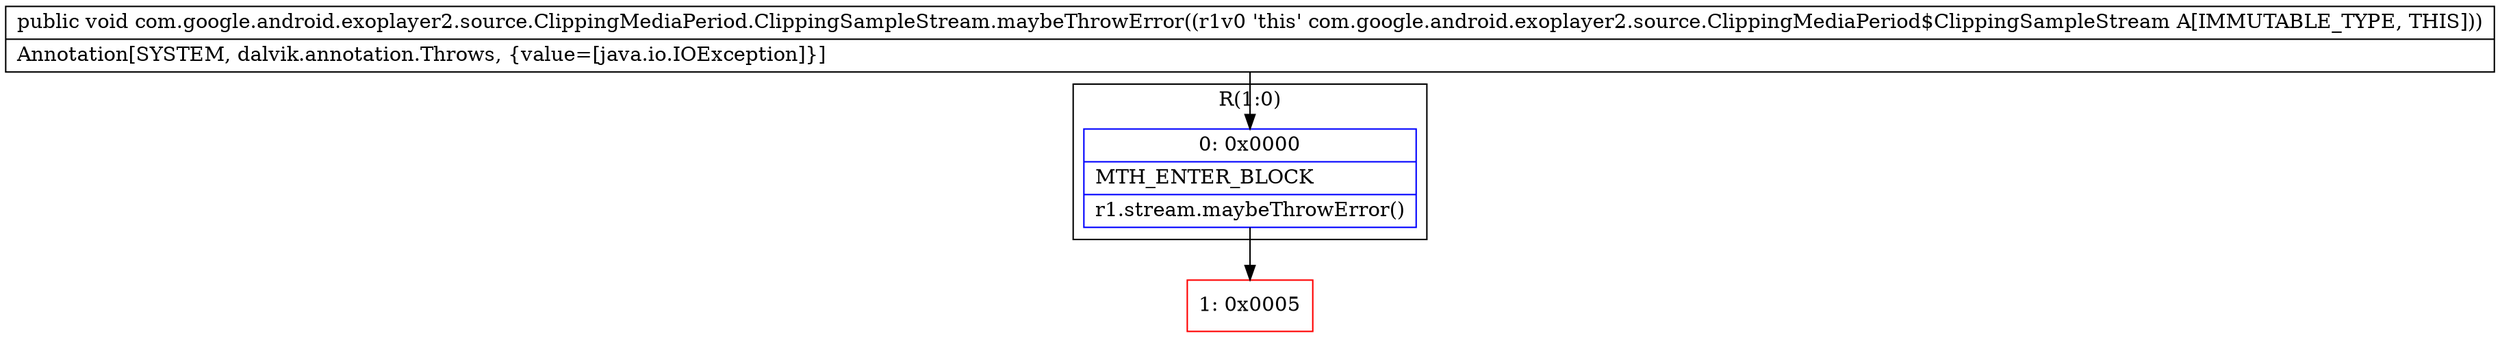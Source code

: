 digraph "CFG forcom.google.android.exoplayer2.source.ClippingMediaPeriod.ClippingSampleStream.maybeThrowError()V" {
subgraph cluster_Region_1419553469 {
label = "R(1:0)";
node [shape=record,color=blue];
Node_0 [shape=record,label="{0\:\ 0x0000|MTH_ENTER_BLOCK\l|r1.stream.maybeThrowError()\l}"];
}
Node_1 [shape=record,color=red,label="{1\:\ 0x0005}"];
MethodNode[shape=record,label="{public void com.google.android.exoplayer2.source.ClippingMediaPeriod.ClippingSampleStream.maybeThrowError((r1v0 'this' com.google.android.exoplayer2.source.ClippingMediaPeriod$ClippingSampleStream A[IMMUTABLE_TYPE, THIS]))  | Annotation[SYSTEM, dalvik.annotation.Throws, \{value=[java.io.IOException]\}]\l}"];
MethodNode -> Node_0;
Node_0 -> Node_1;
}

